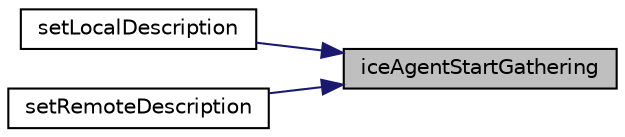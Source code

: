 digraph "iceAgentStartGathering"
{
 // LATEX_PDF_SIZE
  edge [fontname="Helvetica",fontsize="10",labelfontname="Helvetica",labelfontsize="10"];
  node [fontname="Helvetica",fontsize="10",shape=record];
  rankdir="RL";
  Node1 [label="iceAgentStartGathering",height=0.2,width=0.4,color="black", fillcolor="grey75", style="filled", fontcolor="black",tooltip=" "];
  Node1 -> Node2 [dir="back",color="midnightblue",fontsize="10",style="solid",fontname="Helvetica"];
  Node2 [label="setLocalDescription",height=0.2,width=0.4,color="black", fillcolor="white", style="filled",URL="$group__PublicMemberFunctions.html#ga060e71a4e33e0b7a8087317d4839fa8a",tooltip="Instructs the RtcPeerConnection to apply the supplied RtcSessionDescriptionInit as the local descript..."];
  Node1 -> Node3 [dir="back",color="midnightblue",fontsize="10",style="solid",fontname="Helvetica"];
  Node3 [label="setRemoteDescription",height=0.2,width=0.4,color="black", fillcolor="white", style="filled",URL="$group__PublicMemberFunctions.html#ga4378f3c6aec4d69c647c46852bdfe6ed",tooltip="Instructs the RtcPeerConnection to apply the supplied RtcSessionDescriptionInit as the remote descrip..."];
}
